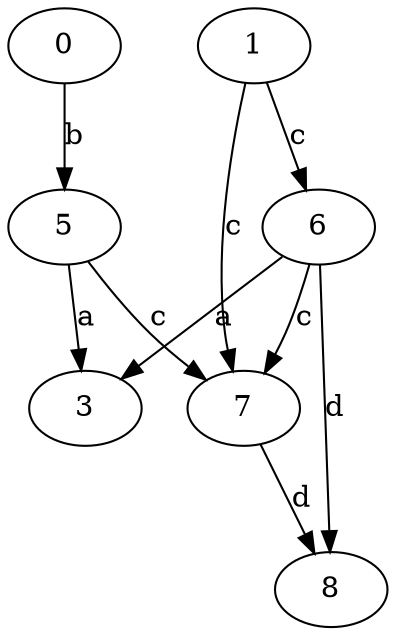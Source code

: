 strict digraph  {
1;
0;
3;
5;
6;
7;
8;
1 -> 6  [label=c];
1 -> 7  [label=c];
0 -> 5  [label=b];
5 -> 3  [label=a];
5 -> 7  [label=c];
6 -> 3  [label=a];
6 -> 7  [label=c];
6 -> 8  [label=d];
7 -> 8  [label=d];
}
